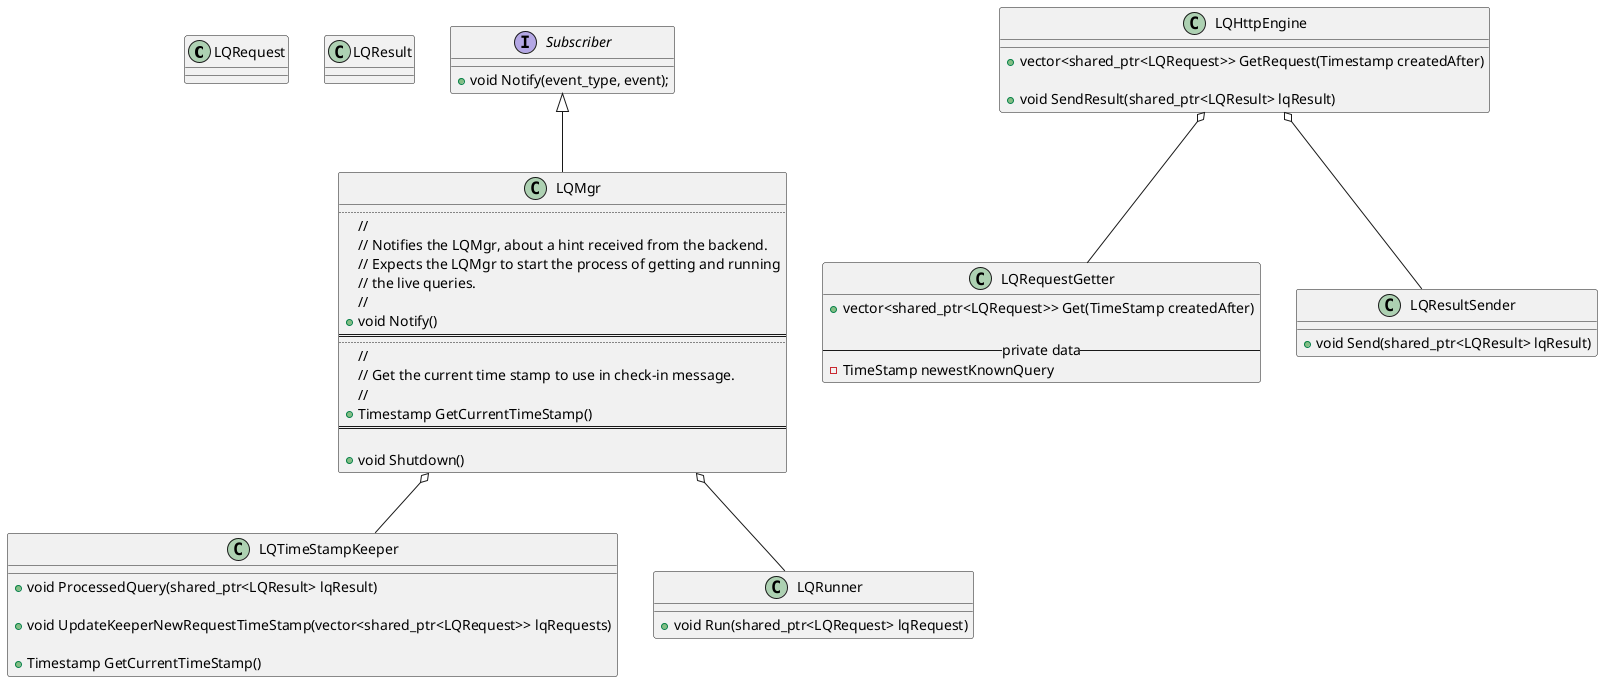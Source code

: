 @startuml

class LQRequest
{
    
}

class LQResult
{

}

class LQMgr
{
    ..
    //
    // Notifies the LQMgr, about a hint received from the backend.
    // Expects the LQMgr to start the process of getting and running
    // the live queries.
    //
    +void Notify()
    ==
    ..
    //
    // Get the current time stamp to use in check-in message.
    //
    +Timestamp GetCurrentTimeStamp()
    ==

    +void Shutdown()
}


class LQTimeStampKeeper
{
    +void ProcessedQuery(shared_ptr<LQResult> lqResult)

    +void UpdateKeeperNewRequestTimeStamp(vector<shared_ptr<LQRequest>> lqRequests)

    +Timestamp GetCurrentTimeStamp()
}


class LQRequestGetter
{
    +vector<shared_ptr<LQRequest>> Get(TimeStamp createdAfter)

    -- private data --
     - TimeStamp newestKnownQuery
}


class LQRunner
{
    +void Run(shared_ptr<LQRequest> lqRequest)
}

class LQHttpEngine
{
    +vector<shared_ptr<LQRequest>> GetRequest(Timestamp createdAfter)

    +void SendResult(shared_ptr<LQResult> lqResult)
}

class LQResultSender
{
    +void Send(shared_ptr<LQResult> lqResult)
}

interface Subscriber
{
    +void Notify(event_type, event);
}


Subscriber <|-- LQMgr

LQMgr o-- LQTimeStampKeeper
LQMgr o-- LQRunner
LQHttpEngine o-- LQRequestGetter
LQHttpEngine o-- LQResultSender


@enduml